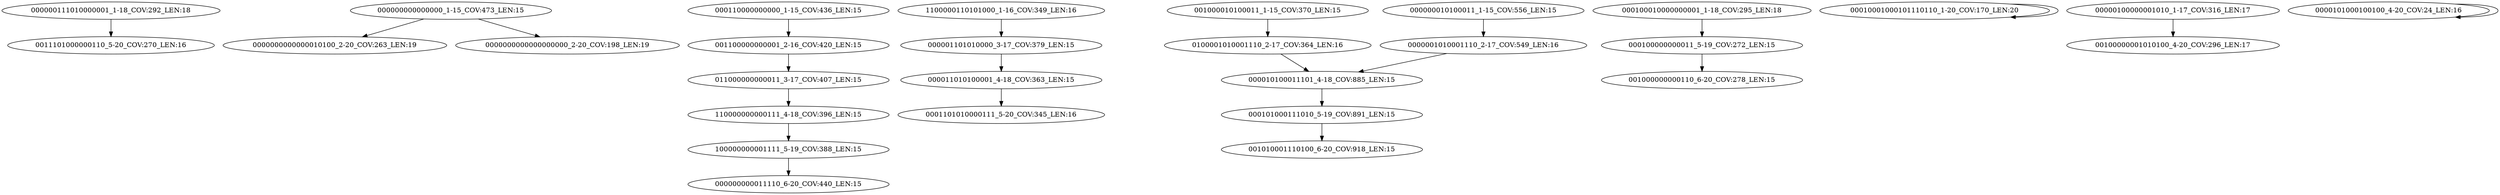 digraph G {
    "000000111010000001_1-18_COV:292_LEN:18" -> "0011101000000110_5-20_COV:270_LEN:16";
    "000000000000000_1-15_COV:473_LEN:15" -> "0000000000000010100_2-20_COV:263_LEN:19";
    "000000000000000_1-15_COV:473_LEN:15" -> "0000000000000000000_2-20_COV:198_LEN:19";
    "001100000000001_2-16_COV:420_LEN:15" -> "011000000000011_3-17_COV:407_LEN:15";
    "000110000000000_1-15_COV:436_LEN:15" -> "001100000000001_2-16_COV:420_LEN:15";
    "000001101010000_3-17_COV:379_LEN:15" -> "000011010100001_4-18_COV:363_LEN:15";
    "000011010100001_4-18_COV:363_LEN:15" -> "0001101010000111_5-20_COV:345_LEN:16";
    "0000001010001110_2-17_COV:549_LEN:16" -> "000010100011101_4-18_COV:885_LEN:15";
    "000000010100011_1-15_COV:556_LEN:15" -> "0000001010001110_2-17_COV:549_LEN:16";
    "000010100011101_4-18_COV:885_LEN:15" -> "000101000111010_5-19_COV:891_LEN:15";
    "0100001010001110_2-17_COV:364_LEN:16" -> "000010100011101_4-18_COV:885_LEN:15";
    "011000000000011_3-17_COV:407_LEN:15" -> "110000000000111_4-18_COV:396_LEN:15";
    "000100000000011_5-19_COV:272_LEN:15" -> "001000000000110_6-20_COV:278_LEN:15";
    "100000000001111_5-19_COV:388_LEN:15" -> "000000000011110_6-20_COV:440_LEN:15";
    "00010001000101110110_1-20_COV:170_LEN:20" -> "00010001000101110110_1-20_COV:170_LEN:20";
    "00000100000001010_1-17_COV:316_LEN:17" -> "00100000001010100_4-20_COV:296_LEN:17";
    "000101000111010_5-19_COV:891_LEN:15" -> "001010001110100_6-20_COV:918_LEN:15";
    "000100010000000001_1-18_COV:295_LEN:18" -> "000100000000011_5-19_COV:272_LEN:15";
    "1100000110101000_1-16_COV:349_LEN:16" -> "000001101010000_3-17_COV:379_LEN:15";
    "001000010100011_1-15_COV:370_LEN:15" -> "0100001010001110_2-17_COV:364_LEN:16";
    "0000101000100100_4-20_COV:24_LEN:16" -> "0000101000100100_4-20_COV:24_LEN:16";
    "110000000000111_4-18_COV:396_LEN:15" -> "100000000001111_5-19_COV:388_LEN:15";
}
